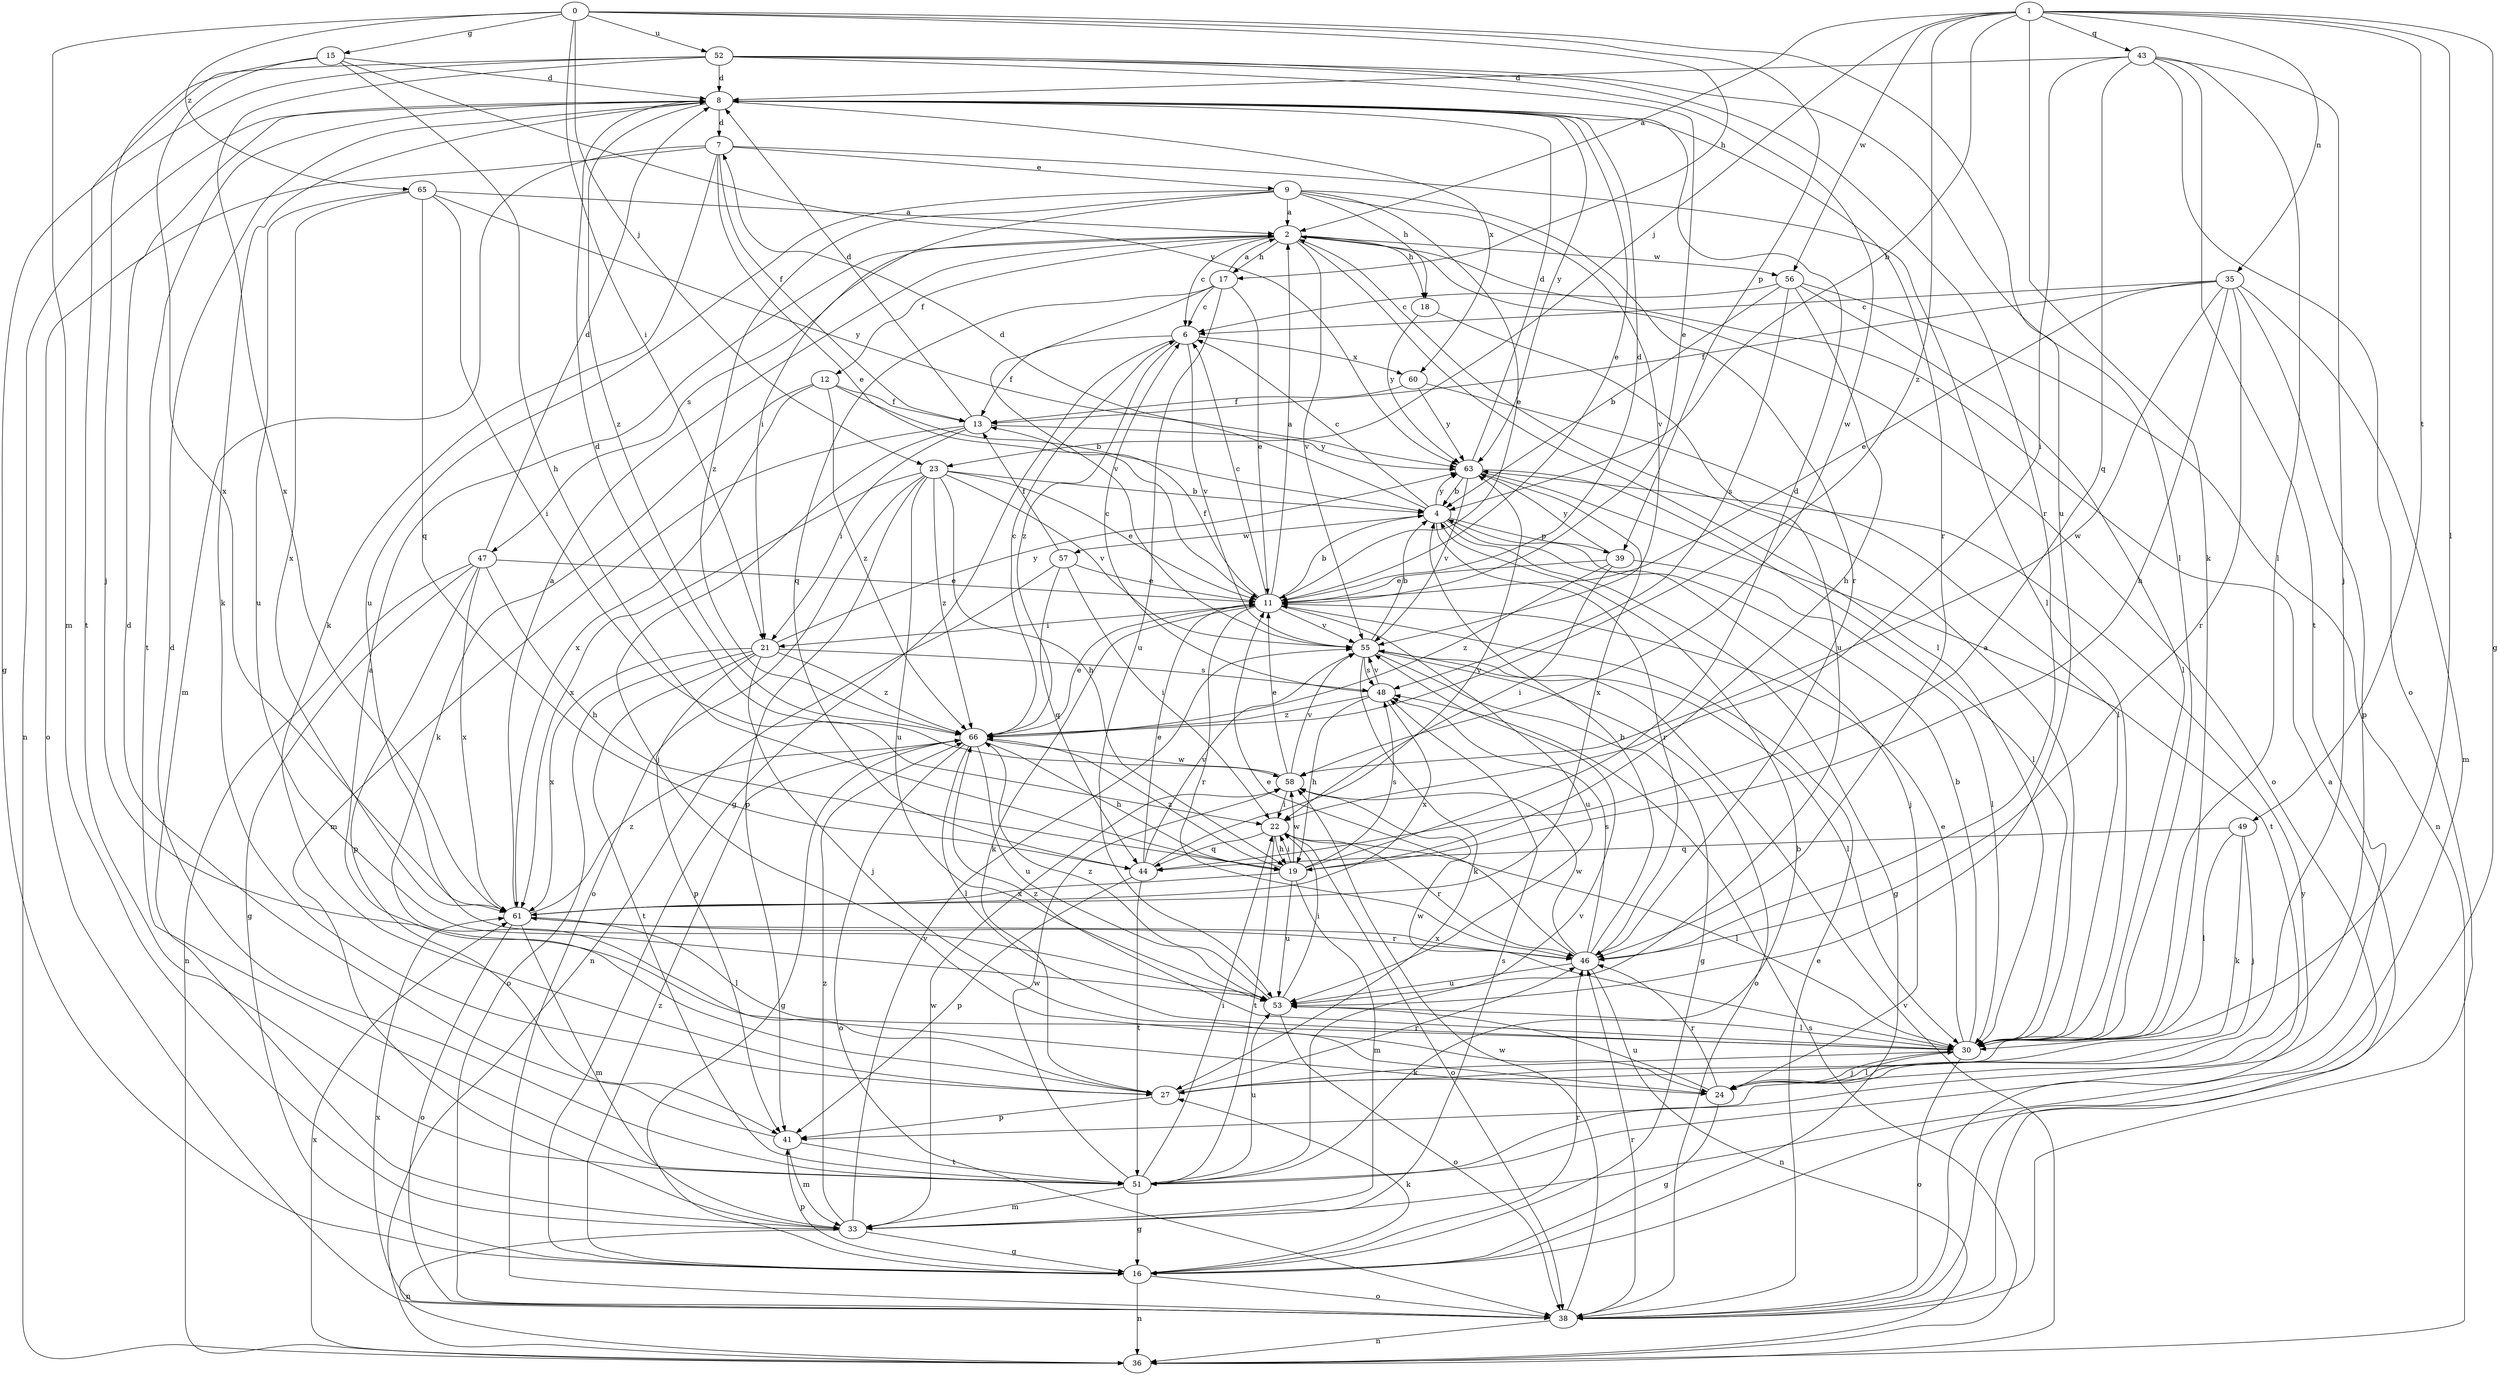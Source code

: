 strict digraph  {
0;
1;
2;
4;
6;
7;
8;
9;
11;
12;
13;
15;
16;
17;
18;
19;
21;
22;
23;
24;
27;
30;
33;
35;
36;
38;
39;
41;
43;
44;
46;
47;
48;
49;
51;
52;
53;
55;
56;
57;
58;
60;
61;
63;
65;
66;
0 -> 15  [label=g];
0 -> 17  [label=h];
0 -> 21  [label=i];
0 -> 23  [label=j];
0 -> 33  [label=m];
0 -> 39  [label=p];
0 -> 52  [label=u];
0 -> 53  [label=u];
0 -> 65  [label=z];
1 -> 2  [label=a];
1 -> 4  [label=b];
1 -> 16  [label=g];
1 -> 23  [label=j];
1 -> 27  [label=k];
1 -> 30  [label=l];
1 -> 35  [label=n];
1 -> 43  [label=q];
1 -> 49  [label=t];
1 -> 56  [label=w];
1 -> 66  [label=z];
2 -> 6  [label=c];
2 -> 12  [label=f];
2 -> 17  [label=h];
2 -> 18  [label=h];
2 -> 30  [label=l];
2 -> 38  [label=o];
2 -> 47  [label=s];
2 -> 55  [label=v];
2 -> 56  [label=w];
4 -> 6  [label=c];
4 -> 7  [label=d];
4 -> 16  [label=g];
4 -> 24  [label=j];
4 -> 39  [label=p];
4 -> 46  [label=r];
4 -> 57  [label=w];
4 -> 63  [label=y];
6 -> 13  [label=f];
6 -> 16  [label=g];
6 -> 55  [label=v];
6 -> 60  [label=x];
6 -> 66  [label=z];
7 -> 9  [label=e];
7 -> 11  [label=e];
7 -> 13  [label=f];
7 -> 27  [label=k];
7 -> 30  [label=l];
7 -> 33  [label=m];
7 -> 38  [label=o];
8 -> 7  [label=d];
8 -> 11  [label=e];
8 -> 27  [label=k];
8 -> 36  [label=n];
8 -> 46  [label=r];
8 -> 51  [label=t];
8 -> 60  [label=x];
8 -> 63  [label=y];
8 -> 66  [label=z];
9 -> 2  [label=a];
9 -> 11  [label=e];
9 -> 18  [label=h];
9 -> 21  [label=i];
9 -> 46  [label=r];
9 -> 53  [label=u];
9 -> 55  [label=v];
9 -> 66  [label=z];
11 -> 2  [label=a];
11 -> 4  [label=b];
11 -> 6  [label=c];
11 -> 8  [label=d];
11 -> 13  [label=f];
11 -> 21  [label=i];
11 -> 27  [label=k];
11 -> 46  [label=r];
11 -> 53  [label=u];
11 -> 55  [label=v];
12 -> 4  [label=b];
12 -> 13  [label=f];
12 -> 27  [label=k];
12 -> 61  [label=x];
12 -> 66  [label=z];
13 -> 8  [label=d];
13 -> 21  [label=i];
13 -> 24  [label=j];
13 -> 33  [label=m];
13 -> 63  [label=y];
15 -> 8  [label=d];
15 -> 19  [label=h];
15 -> 24  [label=j];
15 -> 61  [label=x];
15 -> 63  [label=y];
16 -> 27  [label=k];
16 -> 36  [label=n];
16 -> 38  [label=o];
16 -> 41  [label=p];
16 -> 46  [label=r];
16 -> 66  [label=z];
17 -> 2  [label=a];
17 -> 6  [label=c];
17 -> 11  [label=e];
17 -> 44  [label=q];
17 -> 53  [label=u];
17 -> 55  [label=v];
18 -> 53  [label=u];
18 -> 63  [label=y];
19 -> 8  [label=d];
19 -> 22  [label=i];
19 -> 33  [label=m];
19 -> 48  [label=s];
19 -> 53  [label=u];
19 -> 58  [label=w];
19 -> 61  [label=x];
19 -> 66  [label=z];
21 -> 24  [label=j];
21 -> 38  [label=o];
21 -> 41  [label=p];
21 -> 48  [label=s];
21 -> 51  [label=t];
21 -> 61  [label=x];
21 -> 63  [label=y];
21 -> 66  [label=z];
22 -> 19  [label=h];
22 -> 30  [label=l];
22 -> 38  [label=o];
22 -> 44  [label=q];
22 -> 46  [label=r];
22 -> 51  [label=t];
23 -> 4  [label=b];
23 -> 11  [label=e];
23 -> 19  [label=h];
23 -> 38  [label=o];
23 -> 41  [label=p];
23 -> 53  [label=u];
23 -> 55  [label=v];
23 -> 61  [label=x];
23 -> 66  [label=z];
24 -> 16  [label=g];
24 -> 30  [label=l];
24 -> 46  [label=r];
24 -> 53  [label=u];
27 -> 2  [label=a];
27 -> 41  [label=p];
27 -> 46  [label=r];
30 -> 2  [label=a];
30 -> 4  [label=b];
30 -> 11  [label=e];
30 -> 24  [label=j];
30 -> 27  [label=k];
30 -> 38  [label=o];
30 -> 58  [label=w];
30 -> 66  [label=z];
33 -> 16  [label=g];
33 -> 36  [label=n];
33 -> 48  [label=s];
33 -> 55  [label=v];
33 -> 58  [label=w];
33 -> 66  [label=z];
35 -> 6  [label=c];
35 -> 11  [label=e];
35 -> 13  [label=f];
35 -> 19  [label=h];
35 -> 33  [label=m];
35 -> 41  [label=p];
35 -> 46  [label=r];
35 -> 58  [label=w];
36 -> 48  [label=s];
36 -> 55  [label=v];
36 -> 61  [label=x];
38 -> 2  [label=a];
38 -> 11  [label=e];
38 -> 36  [label=n];
38 -> 46  [label=r];
38 -> 58  [label=w];
38 -> 61  [label=x];
38 -> 63  [label=y];
39 -> 11  [label=e];
39 -> 22  [label=i];
39 -> 30  [label=l];
39 -> 63  [label=y];
39 -> 66  [label=z];
41 -> 8  [label=d];
41 -> 33  [label=m];
41 -> 51  [label=t];
43 -> 8  [label=d];
43 -> 22  [label=i];
43 -> 24  [label=j];
43 -> 30  [label=l];
43 -> 38  [label=o];
43 -> 44  [label=q];
43 -> 51  [label=t];
44 -> 11  [label=e];
44 -> 41  [label=p];
44 -> 51  [label=t];
44 -> 55  [label=v];
44 -> 63  [label=y];
46 -> 4  [label=b];
46 -> 11  [label=e];
46 -> 36  [label=n];
46 -> 48  [label=s];
46 -> 53  [label=u];
46 -> 58  [label=w];
46 -> 61  [label=x];
47 -> 8  [label=d];
47 -> 11  [label=e];
47 -> 16  [label=g];
47 -> 19  [label=h];
47 -> 36  [label=n];
47 -> 41  [label=p];
47 -> 61  [label=x];
48 -> 6  [label=c];
48 -> 19  [label=h];
48 -> 55  [label=v];
48 -> 61  [label=x];
48 -> 66  [label=z];
49 -> 24  [label=j];
49 -> 27  [label=k];
49 -> 30  [label=l];
49 -> 44  [label=q];
51 -> 4  [label=b];
51 -> 8  [label=d];
51 -> 16  [label=g];
51 -> 22  [label=i];
51 -> 33  [label=m];
51 -> 53  [label=u];
51 -> 55  [label=v];
51 -> 58  [label=w];
52 -> 8  [label=d];
52 -> 11  [label=e];
52 -> 16  [label=g];
52 -> 30  [label=l];
52 -> 46  [label=r];
52 -> 51  [label=t];
52 -> 58  [label=w];
52 -> 61  [label=x];
53 -> 22  [label=i];
53 -> 30  [label=l];
53 -> 38  [label=o];
53 -> 66  [label=z];
55 -> 4  [label=b];
55 -> 16  [label=g];
55 -> 27  [label=k];
55 -> 30  [label=l];
55 -> 38  [label=o];
55 -> 48  [label=s];
56 -> 4  [label=b];
56 -> 6  [label=c];
56 -> 19  [label=h];
56 -> 30  [label=l];
56 -> 36  [label=n];
56 -> 48  [label=s];
57 -> 11  [label=e];
57 -> 13  [label=f];
57 -> 22  [label=i];
57 -> 36  [label=n];
57 -> 44  [label=q];
58 -> 8  [label=d];
58 -> 11  [label=e];
58 -> 22  [label=i];
58 -> 55  [label=v];
60 -> 13  [label=f];
60 -> 30  [label=l];
60 -> 63  [label=y];
61 -> 2  [label=a];
61 -> 30  [label=l];
61 -> 33  [label=m];
61 -> 38  [label=o];
61 -> 46  [label=r];
61 -> 66  [label=z];
63 -> 4  [label=b];
63 -> 8  [label=d];
63 -> 30  [label=l];
63 -> 51  [label=t];
63 -> 55  [label=v];
63 -> 61  [label=x];
65 -> 2  [label=a];
65 -> 22  [label=i];
65 -> 44  [label=q];
65 -> 53  [label=u];
65 -> 61  [label=x];
65 -> 63  [label=y];
66 -> 6  [label=c];
66 -> 11  [label=e];
66 -> 16  [label=g];
66 -> 19  [label=h];
66 -> 30  [label=l];
66 -> 38  [label=o];
66 -> 53  [label=u];
66 -> 58  [label=w];
}
